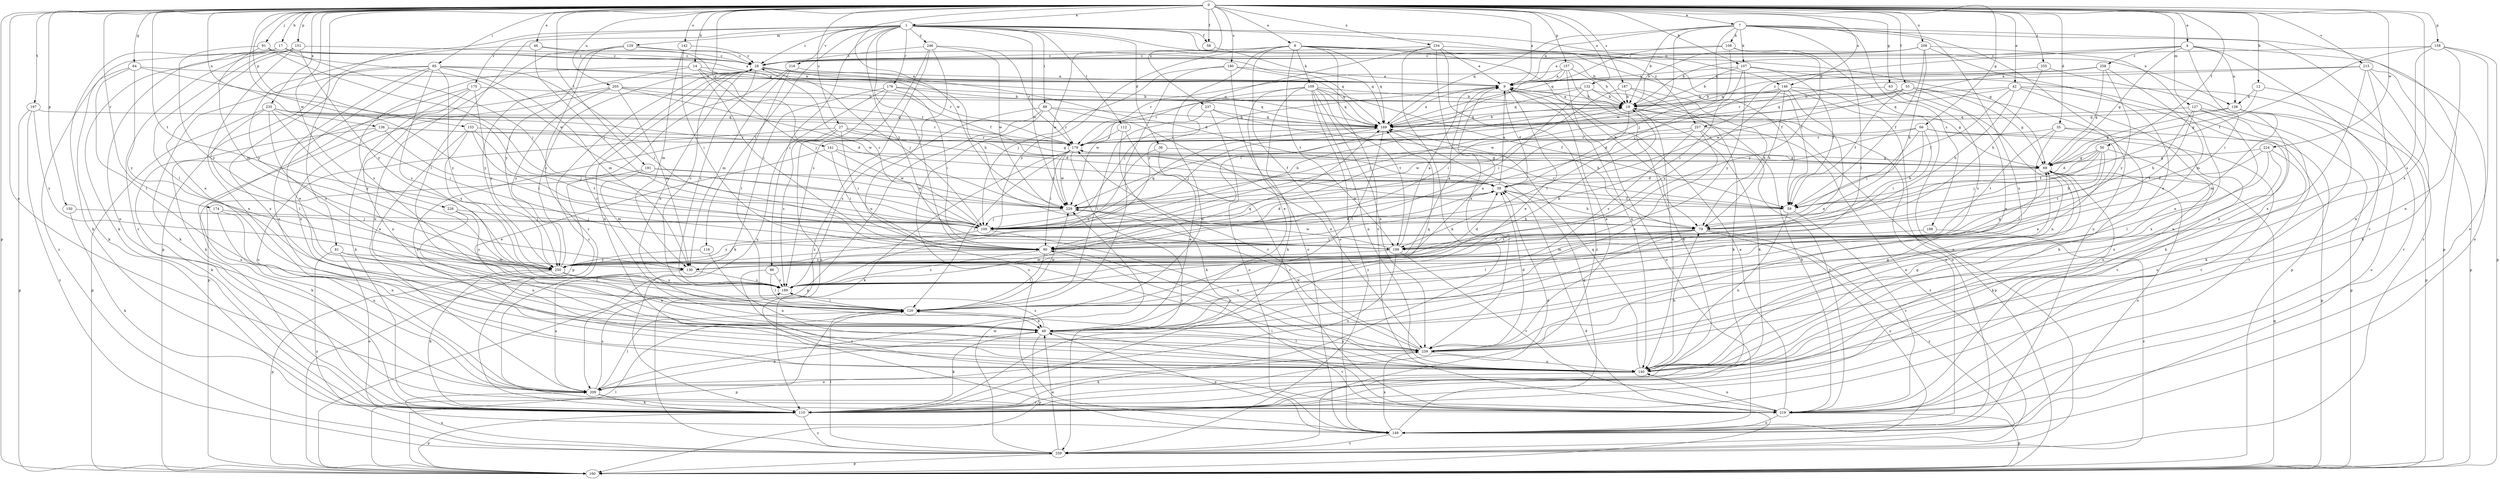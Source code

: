 strict digraph  {
0;
1;
4;
7;
8;
9;
12;
14;
17;
19;
27;
28;
35;
36;
39;
42;
46;
49;
50;
55;
58;
59;
63;
64;
66;
69;
79;
81;
85;
86;
88;
90;
91;
100;
107;
108;
109;
110;
112;
116;
120;
127;
129;
130;
132;
136;
138;
140;
141;
142;
146;
149;
150;
151;
153;
157;
158;
160;
169;
174;
175;
176;
179;
180;
187;
188;
189;
191;
197;
199;
205;
208;
209;
215;
216;
219;
224;
226;
229;
234;
235;
237;
239;
246;
250;
255;
257;
258;
259;
0 -> 1  [label=a];
0 -> 4  [label=a];
0 -> 7  [label=a];
0 -> 8  [label=a];
0 -> 9  [label=a];
0 -> 12  [label=b];
0 -> 14  [label=b];
0 -> 17  [label=b];
0 -> 27  [label=c];
0 -> 35  [label=d];
0 -> 42  [label=e];
0 -> 46  [label=e];
0 -> 50  [label=f];
0 -> 55  [label=f];
0 -> 58  [label=f];
0 -> 63  [label=g];
0 -> 64  [label=g];
0 -> 66  [label=g];
0 -> 81  [label=i];
0 -> 85  [label=i];
0 -> 91  [label=j];
0 -> 100  [label=j];
0 -> 107  [label=k];
0 -> 127  [label=m];
0 -> 132  [label=n];
0 -> 136  [label=n];
0 -> 141  [label=o];
0 -> 142  [label=o];
0 -> 146  [label=o];
0 -> 150  [label=p];
0 -> 151  [label=p];
0 -> 153  [label=p];
0 -> 157  [label=p];
0 -> 158  [label=p];
0 -> 160  [label=p];
0 -> 174  [label=r];
0 -> 180  [label=s];
0 -> 187  [label=s];
0 -> 191  [label=t];
0 -> 197  [label=t];
0 -> 199  [label=t];
0 -> 205  [label=u];
0 -> 208  [label=u];
0 -> 209  [label=u];
0 -> 215  [label=v];
0 -> 224  [label=w];
0 -> 226  [label=w];
0 -> 229  [label=w];
0 -> 234  [label=x];
0 -> 235  [label=x];
0 -> 237  [label=x];
0 -> 239  [label=x];
0 -> 255  [label=z];
1 -> 28  [label=c];
1 -> 36  [label=d];
1 -> 58  [label=f];
1 -> 69  [label=g];
1 -> 86  [label=i];
1 -> 88  [label=i];
1 -> 90  [label=i];
1 -> 112  [label=l];
1 -> 116  [label=l];
1 -> 120  [label=l];
1 -> 129  [label=m];
1 -> 138  [label=n];
1 -> 146  [label=o];
1 -> 160  [label=p];
1 -> 175  [label=r];
1 -> 176  [label=r];
1 -> 199  [label=t];
1 -> 216  [label=v];
1 -> 229  [label=w];
1 -> 246  [label=y];
1 -> 257  [label=z];
4 -> 19  [label=b];
4 -> 69  [label=g];
4 -> 90  [label=i];
4 -> 138  [label=n];
4 -> 149  [label=o];
4 -> 219  [label=v];
4 -> 257  [label=z];
4 -> 258  [label=z];
7 -> 9  [label=a];
7 -> 19  [label=b];
7 -> 100  [label=j];
7 -> 107  [label=k];
7 -> 108  [label=k];
7 -> 120  [label=l];
7 -> 149  [label=o];
7 -> 160  [label=p];
7 -> 169  [label=q];
7 -> 188  [label=s];
7 -> 229  [label=w];
7 -> 239  [label=x];
7 -> 259  [label=z];
8 -> 19  [label=b];
8 -> 28  [label=c];
8 -> 59  [label=f];
8 -> 79  [label=h];
8 -> 109  [label=k];
8 -> 149  [label=o];
8 -> 169  [label=q];
8 -> 199  [label=t];
8 -> 209  [label=u];
8 -> 219  [label=v];
8 -> 229  [label=w];
8 -> 250  [label=y];
9 -> 19  [label=b];
9 -> 39  [label=d];
9 -> 49  [label=e];
9 -> 100  [label=j];
9 -> 149  [label=o];
12 -> 69  [label=g];
12 -> 138  [label=n];
12 -> 219  [label=v];
14 -> 9  [label=a];
14 -> 90  [label=i];
14 -> 100  [label=j];
14 -> 169  [label=q];
14 -> 189  [label=s];
14 -> 250  [label=y];
17 -> 9  [label=a];
17 -> 28  [label=c];
17 -> 100  [label=j];
17 -> 110  [label=k];
17 -> 209  [label=u];
17 -> 259  [label=z];
19 -> 9  [label=a];
19 -> 39  [label=d];
19 -> 100  [label=j];
19 -> 140  [label=n];
19 -> 160  [label=p];
19 -> 169  [label=q];
27 -> 39  [label=d];
27 -> 59  [label=f];
27 -> 90  [label=i];
27 -> 140  [label=n];
27 -> 179  [label=r];
27 -> 189  [label=s];
27 -> 209  [label=u];
28 -> 9  [label=a];
28 -> 39  [label=d];
28 -> 49  [label=e];
28 -> 79  [label=h];
28 -> 100  [label=j];
28 -> 140  [label=n];
28 -> 189  [label=s];
35 -> 120  [label=l];
35 -> 160  [label=p];
35 -> 179  [label=r];
35 -> 199  [label=t];
35 -> 219  [label=v];
36 -> 49  [label=e];
36 -> 69  [label=g];
36 -> 189  [label=s];
39 -> 9  [label=a];
39 -> 59  [label=f];
39 -> 79  [label=h];
39 -> 229  [label=w];
42 -> 19  [label=b];
42 -> 59  [label=f];
42 -> 79  [label=h];
42 -> 110  [label=k];
42 -> 140  [label=n];
42 -> 160  [label=p];
42 -> 169  [label=q];
46 -> 28  [label=c];
46 -> 59  [label=f];
46 -> 100  [label=j];
46 -> 250  [label=y];
49 -> 28  [label=c];
49 -> 110  [label=k];
49 -> 160  [label=p];
49 -> 169  [label=q];
49 -> 189  [label=s];
49 -> 219  [label=v];
49 -> 239  [label=x];
50 -> 39  [label=d];
50 -> 59  [label=f];
50 -> 69  [label=g];
50 -> 79  [label=h];
50 -> 100  [label=j];
50 -> 140  [label=n];
50 -> 199  [label=t];
55 -> 19  [label=b];
55 -> 49  [label=e];
55 -> 59  [label=f];
55 -> 69  [label=g];
55 -> 110  [label=k];
55 -> 169  [label=q];
55 -> 229  [label=w];
58 -> 169  [label=q];
59 -> 140  [label=n];
59 -> 179  [label=r];
59 -> 219  [label=v];
63 -> 19  [label=b];
63 -> 140  [label=n];
63 -> 189  [label=s];
64 -> 9  [label=a];
64 -> 100  [label=j];
64 -> 110  [label=k];
64 -> 120  [label=l];
64 -> 250  [label=y];
66 -> 49  [label=e];
66 -> 79  [label=h];
66 -> 90  [label=i];
66 -> 100  [label=j];
66 -> 179  [label=r];
66 -> 219  [label=v];
66 -> 229  [label=w];
69 -> 39  [label=d];
69 -> 110  [label=k];
69 -> 140  [label=n];
69 -> 149  [label=o];
79 -> 90  [label=i];
79 -> 120  [label=l];
79 -> 130  [label=m];
79 -> 149  [label=o];
79 -> 199  [label=t];
79 -> 259  [label=z];
81 -> 120  [label=l];
81 -> 130  [label=m];
81 -> 149  [label=o];
81 -> 259  [label=z];
85 -> 9  [label=a];
85 -> 49  [label=e];
85 -> 90  [label=i];
85 -> 110  [label=k];
85 -> 130  [label=m];
85 -> 140  [label=n];
85 -> 179  [label=r];
85 -> 189  [label=s];
85 -> 239  [label=x];
85 -> 250  [label=y];
86 -> 120  [label=l];
86 -> 189  [label=s];
86 -> 219  [label=v];
88 -> 149  [label=o];
88 -> 160  [label=p];
88 -> 169  [label=q];
88 -> 179  [label=r];
88 -> 189  [label=s];
88 -> 239  [label=x];
90 -> 39  [label=d];
90 -> 120  [label=l];
90 -> 189  [label=s];
90 -> 239  [label=x];
90 -> 250  [label=y];
91 -> 28  [label=c];
91 -> 100  [label=j];
91 -> 130  [label=m];
91 -> 229  [label=w];
91 -> 250  [label=y];
100 -> 19  [label=b];
100 -> 28  [label=c];
100 -> 39  [label=d];
100 -> 169  [label=q];
100 -> 239  [label=x];
100 -> 250  [label=y];
107 -> 9  [label=a];
107 -> 19  [label=b];
107 -> 59  [label=f];
107 -> 90  [label=i];
107 -> 160  [label=p];
107 -> 250  [label=y];
108 -> 28  [label=c];
108 -> 100  [label=j];
108 -> 169  [label=q];
108 -> 250  [label=y];
108 -> 259  [label=z];
109 -> 19  [label=b];
109 -> 49  [label=e];
109 -> 59  [label=f];
109 -> 110  [label=k];
109 -> 140  [label=n];
109 -> 169  [label=q];
109 -> 199  [label=t];
109 -> 229  [label=w];
109 -> 239  [label=x];
109 -> 259  [label=z];
110 -> 28  [label=c];
110 -> 39  [label=d];
110 -> 160  [label=p];
110 -> 259  [label=z];
112 -> 110  [label=k];
112 -> 179  [label=r];
112 -> 219  [label=v];
116 -> 140  [label=n];
116 -> 250  [label=y];
120 -> 49  [label=e];
120 -> 160  [label=p];
120 -> 229  [label=w];
127 -> 79  [label=h];
127 -> 160  [label=p];
127 -> 169  [label=q];
127 -> 199  [label=t];
127 -> 219  [label=v];
127 -> 239  [label=x];
129 -> 28  [label=c];
129 -> 169  [label=q];
129 -> 209  [label=u];
129 -> 219  [label=v];
129 -> 250  [label=y];
130 -> 9  [label=a];
130 -> 39  [label=d];
130 -> 189  [label=s];
130 -> 209  [label=u];
132 -> 19  [label=b];
132 -> 90  [label=i];
132 -> 110  [label=k];
132 -> 149  [label=o];
132 -> 169  [label=q];
132 -> 179  [label=r];
136 -> 69  [label=g];
136 -> 110  [label=k];
136 -> 179  [label=r];
136 -> 199  [label=t];
136 -> 209  [label=u];
138 -> 69  [label=g];
138 -> 110  [label=k];
138 -> 130  [label=m];
138 -> 149  [label=o];
138 -> 169  [label=q];
140 -> 69  [label=g];
140 -> 79  [label=h];
140 -> 120  [label=l];
140 -> 169  [label=q];
140 -> 209  [label=u];
141 -> 49  [label=e];
141 -> 69  [label=g];
141 -> 90  [label=i];
141 -> 229  [label=w];
142 -> 28  [label=c];
142 -> 90  [label=i];
142 -> 130  [label=m];
146 -> 19  [label=b];
146 -> 49  [label=e];
146 -> 69  [label=g];
146 -> 79  [label=h];
146 -> 100  [label=j];
146 -> 149  [label=o];
146 -> 250  [label=y];
149 -> 49  [label=e];
149 -> 169  [label=q];
149 -> 239  [label=x];
149 -> 259  [label=z];
150 -> 100  [label=j];
150 -> 110  [label=k];
151 -> 28  [label=c];
151 -> 49  [label=e];
151 -> 110  [label=k];
151 -> 120  [label=l];
151 -> 140  [label=n];
151 -> 219  [label=v];
151 -> 250  [label=y];
153 -> 49  [label=e];
153 -> 100  [label=j];
153 -> 179  [label=r];
153 -> 199  [label=t];
153 -> 250  [label=y];
157 -> 9  [label=a];
157 -> 19  [label=b];
157 -> 90  [label=i];
157 -> 110  [label=k];
157 -> 140  [label=n];
157 -> 179  [label=r];
158 -> 28  [label=c];
158 -> 59  [label=f];
158 -> 140  [label=n];
158 -> 160  [label=p];
158 -> 189  [label=s];
158 -> 219  [label=v];
160 -> 39  [label=d];
160 -> 69  [label=g];
160 -> 120  [label=l];
169 -> 9  [label=a];
169 -> 19  [label=b];
169 -> 100  [label=j];
169 -> 120  [label=l];
169 -> 179  [label=r];
174 -> 100  [label=j];
174 -> 140  [label=n];
174 -> 209  [label=u];
175 -> 19  [label=b];
175 -> 110  [label=k];
175 -> 140  [label=n];
175 -> 160  [label=p];
175 -> 250  [label=y];
176 -> 19  [label=b];
176 -> 90  [label=i];
176 -> 110  [label=k];
176 -> 149  [label=o];
176 -> 169  [label=q];
176 -> 209  [label=u];
179 -> 69  [label=g];
179 -> 90  [label=i];
179 -> 110  [label=k];
179 -> 120  [label=l];
179 -> 229  [label=w];
179 -> 259  [label=z];
180 -> 9  [label=a];
180 -> 100  [label=j];
180 -> 120  [label=l];
180 -> 149  [label=o];
180 -> 169  [label=q];
187 -> 19  [label=b];
187 -> 79  [label=h];
187 -> 90  [label=i];
187 -> 110  [label=k];
188 -> 199  [label=t];
188 -> 259  [label=z];
189 -> 9  [label=a];
189 -> 19  [label=b];
189 -> 28  [label=c];
189 -> 120  [label=l];
189 -> 169  [label=q];
191 -> 39  [label=d];
191 -> 110  [label=k];
191 -> 130  [label=m];
191 -> 229  [label=w];
197 -> 160  [label=p];
197 -> 169  [label=q];
197 -> 250  [label=y];
197 -> 259  [label=z];
199 -> 9  [label=a];
199 -> 130  [label=m];
199 -> 209  [label=u];
199 -> 219  [label=v];
199 -> 229  [label=w];
205 -> 19  [label=b];
205 -> 110  [label=k];
205 -> 130  [label=m];
205 -> 179  [label=r];
205 -> 229  [label=w];
205 -> 239  [label=x];
205 -> 250  [label=y];
208 -> 9  [label=a];
208 -> 19  [label=b];
208 -> 28  [label=c];
208 -> 49  [label=e];
208 -> 59  [label=f];
208 -> 79  [label=h];
208 -> 140  [label=n];
209 -> 49  [label=e];
209 -> 110  [label=k];
209 -> 120  [label=l];
209 -> 189  [label=s];
209 -> 219  [label=v];
215 -> 9  [label=a];
215 -> 110  [label=k];
215 -> 140  [label=n];
215 -> 160  [label=p];
215 -> 179  [label=r];
215 -> 239  [label=x];
216 -> 9  [label=a];
216 -> 120  [label=l];
216 -> 130  [label=m];
216 -> 160  [label=p];
219 -> 9  [label=a];
219 -> 19  [label=b];
219 -> 90  [label=i];
219 -> 140  [label=n];
219 -> 149  [label=o];
219 -> 160  [label=p];
224 -> 59  [label=f];
224 -> 69  [label=g];
224 -> 120  [label=l];
224 -> 209  [label=u];
224 -> 239  [label=x];
226 -> 100  [label=j];
226 -> 140  [label=n];
226 -> 189  [label=s];
229 -> 79  [label=h];
229 -> 100  [label=j];
234 -> 9  [label=a];
234 -> 28  [label=c];
234 -> 59  [label=f];
234 -> 110  [label=k];
234 -> 239  [label=x];
234 -> 250  [label=y];
234 -> 259  [label=z];
235 -> 39  [label=d];
235 -> 90  [label=i];
235 -> 120  [label=l];
235 -> 160  [label=p];
235 -> 169  [label=q];
235 -> 179  [label=r];
235 -> 189  [label=s];
235 -> 250  [label=y];
237 -> 79  [label=h];
237 -> 120  [label=l];
237 -> 149  [label=o];
237 -> 169  [label=q];
239 -> 9  [label=a];
239 -> 39  [label=d];
239 -> 69  [label=g];
239 -> 110  [label=k];
239 -> 140  [label=n];
239 -> 179  [label=r];
239 -> 229  [label=w];
246 -> 28  [label=c];
246 -> 140  [label=n];
246 -> 179  [label=r];
246 -> 189  [label=s];
246 -> 229  [label=w];
246 -> 259  [label=z];
250 -> 28  [label=c];
250 -> 49  [label=e];
250 -> 69  [label=g];
250 -> 110  [label=k];
250 -> 160  [label=p];
250 -> 189  [label=s];
255 -> 9  [label=a];
255 -> 79  [label=h];
255 -> 140  [label=n];
257 -> 49  [label=e];
257 -> 179  [label=r];
257 -> 189  [label=s];
257 -> 199  [label=t];
257 -> 219  [label=v];
257 -> 259  [label=z];
258 -> 9  [label=a];
258 -> 69  [label=g];
258 -> 130  [label=m];
258 -> 169  [label=q];
258 -> 229  [label=w];
258 -> 250  [label=y];
259 -> 49  [label=e];
259 -> 120  [label=l];
259 -> 160  [label=p];
259 -> 209  [label=u];
259 -> 229  [label=w];
}

